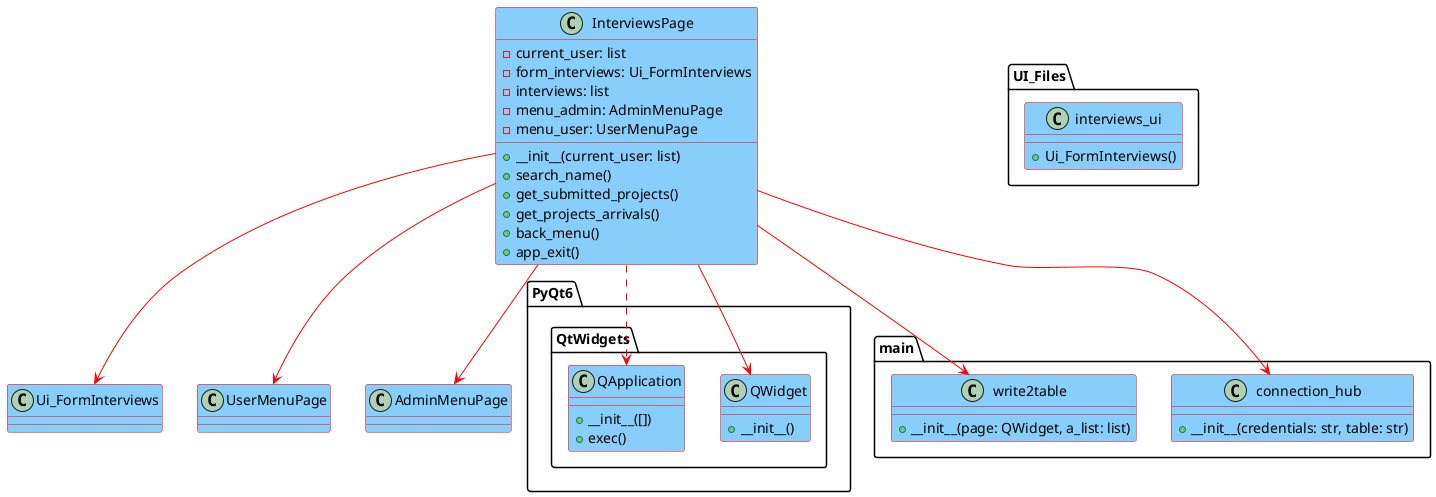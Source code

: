 @startuml

skinparam class {
    BackgroundColor LightSkyBlue
}

skinparam classBorder {
    Color red
}

skinparam arrowColor red

package "PyQt6.QtWidgets" {
    class "QWidget" {
        + __init__()
    }

    class "QApplication" {
        + __init__([])
        + exec()
    }
}

package "main" {
    class "connection_hub" {
        + __init__(credentials: str, table: str)
    }

    class "write2table" {
        + __init__(page: QWidget, a_list: list)
    }
}

package "UI_Files" {
    class "interviews_ui" {
        + Ui_FormInterviews()
    }
}

class "InterviewsPage" {
    - current_user: list
    - form_interviews: Ui_FormInterviews
    - interviews: list
    - menu_admin: AdminMenuPage
    - menu_user: UserMenuPage
    + __init__(current_user: list)
    + search_name()
    + get_submitted_projects()
    + get_projects_arrivals()
    + back_menu()
    + app_exit()
}

InterviewsPage --> QWidget
InterviewsPage --> Ui_FormInterviews
InterviewsPage --> UserMenuPage
InterviewsPage --> AdminMenuPage
InterviewsPage --> connection_hub
InterviewsPage --> write2table

InterviewsPage ..> QApplication

@enduml
